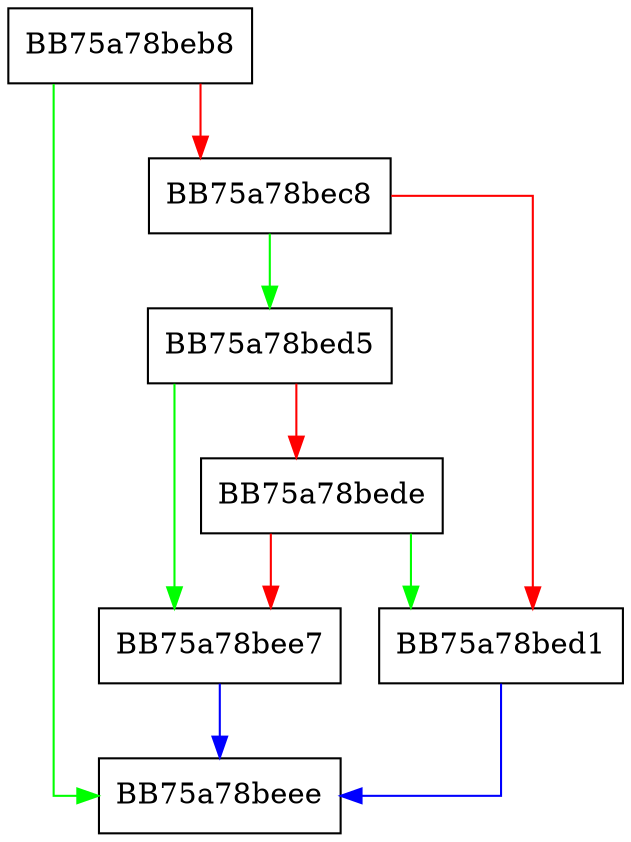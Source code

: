 digraph __dcrt_get_or_create_wide_environment_nolock {
  node [shape="box"];
  graph [splines=ortho];
  BB75a78beb8 -> BB75a78beee [color="green"];
  BB75a78beb8 -> BB75a78bec8 [color="red"];
  BB75a78bec8 -> BB75a78bed5 [color="green"];
  BB75a78bec8 -> BB75a78bed1 [color="red"];
  BB75a78bed1 -> BB75a78beee [color="blue"];
  BB75a78bed5 -> BB75a78bee7 [color="green"];
  BB75a78bed5 -> BB75a78bede [color="red"];
  BB75a78bede -> BB75a78bed1 [color="green"];
  BB75a78bede -> BB75a78bee7 [color="red"];
  BB75a78bee7 -> BB75a78beee [color="blue"];
}
